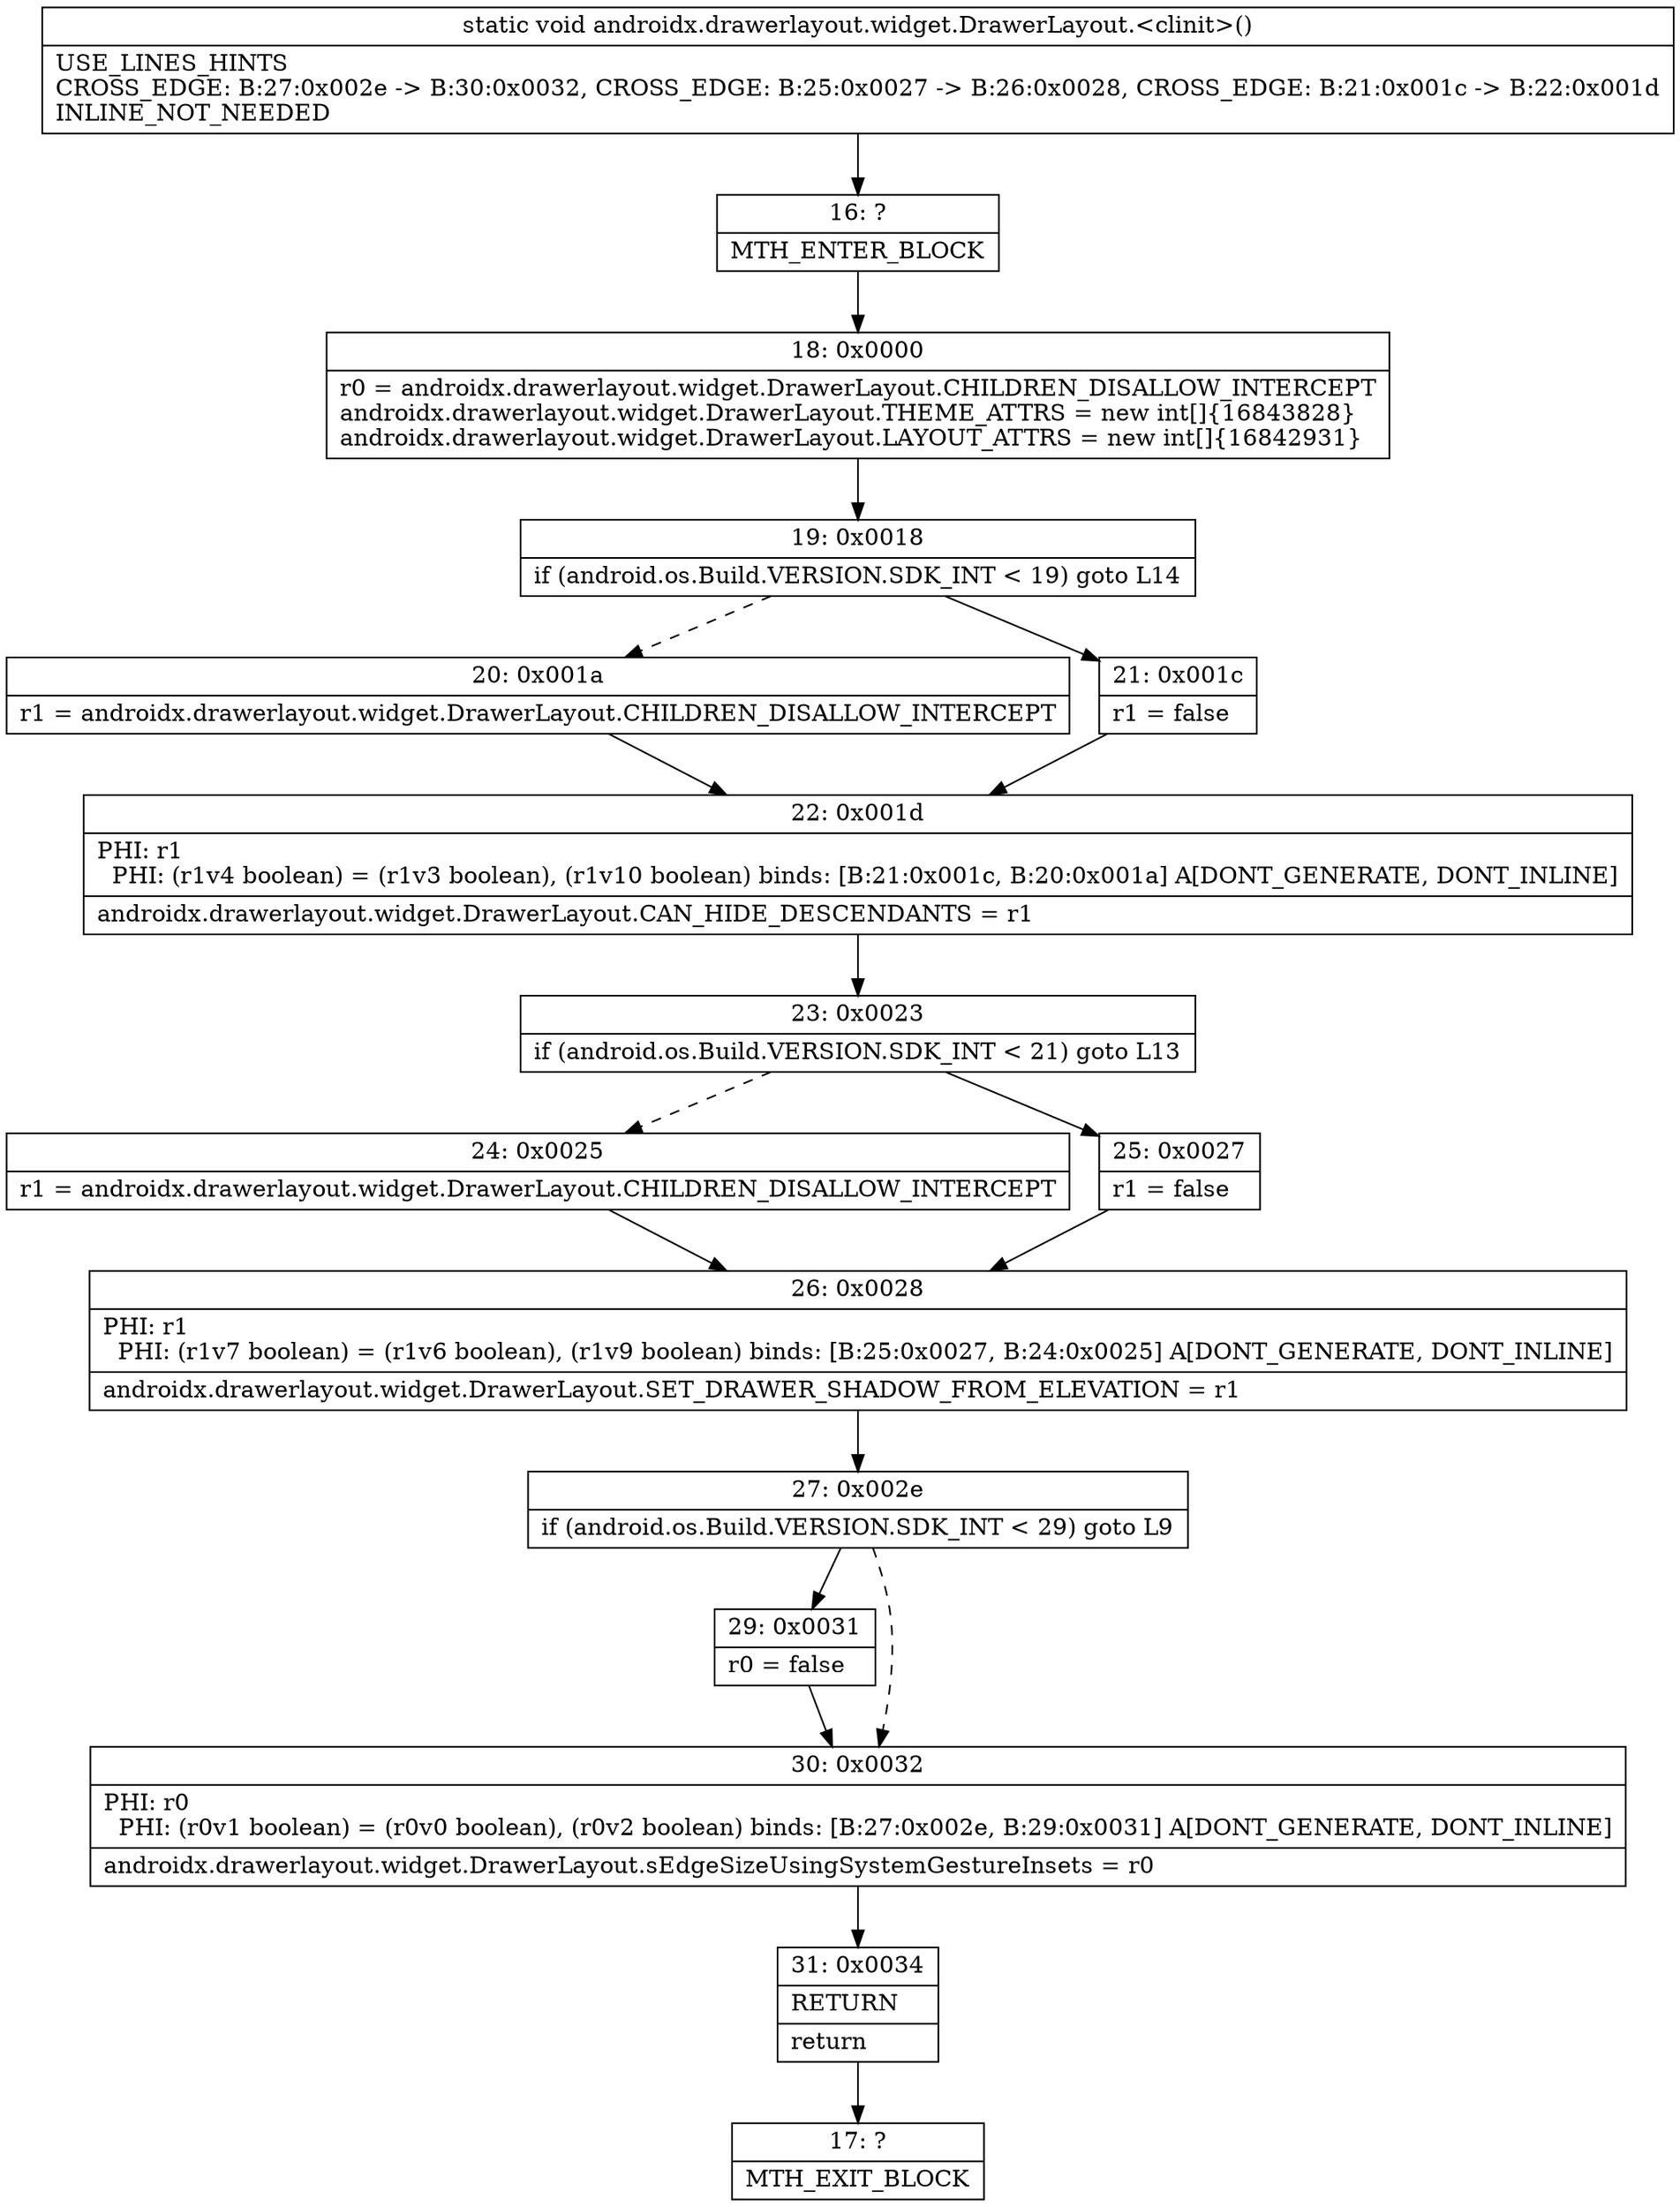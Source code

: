 digraph "CFG forandroidx.drawerlayout.widget.DrawerLayout.\<clinit\>()V" {
Node_16 [shape=record,label="{16\:\ ?|MTH_ENTER_BLOCK\l}"];
Node_18 [shape=record,label="{18\:\ 0x0000|r0 = androidx.drawerlayout.widget.DrawerLayout.CHILDREN_DISALLOW_INTERCEPT\landroidx.drawerlayout.widget.DrawerLayout.THEME_ATTRS = new int[]\{16843828\}\landroidx.drawerlayout.widget.DrawerLayout.LAYOUT_ATTRS = new int[]\{16842931\}\l}"];
Node_19 [shape=record,label="{19\:\ 0x0018|if (android.os.Build.VERSION.SDK_INT \< 19) goto L14\l}"];
Node_20 [shape=record,label="{20\:\ 0x001a|r1 = androidx.drawerlayout.widget.DrawerLayout.CHILDREN_DISALLOW_INTERCEPT\l}"];
Node_22 [shape=record,label="{22\:\ 0x001d|PHI: r1 \l  PHI: (r1v4 boolean) = (r1v3 boolean), (r1v10 boolean) binds: [B:21:0x001c, B:20:0x001a] A[DONT_GENERATE, DONT_INLINE]\l|androidx.drawerlayout.widget.DrawerLayout.CAN_HIDE_DESCENDANTS = r1\l}"];
Node_23 [shape=record,label="{23\:\ 0x0023|if (android.os.Build.VERSION.SDK_INT \< 21) goto L13\l}"];
Node_24 [shape=record,label="{24\:\ 0x0025|r1 = androidx.drawerlayout.widget.DrawerLayout.CHILDREN_DISALLOW_INTERCEPT\l}"];
Node_26 [shape=record,label="{26\:\ 0x0028|PHI: r1 \l  PHI: (r1v7 boolean) = (r1v6 boolean), (r1v9 boolean) binds: [B:25:0x0027, B:24:0x0025] A[DONT_GENERATE, DONT_INLINE]\l|androidx.drawerlayout.widget.DrawerLayout.SET_DRAWER_SHADOW_FROM_ELEVATION = r1\l}"];
Node_27 [shape=record,label="{27\:\ 0x002e|if (android.os.Build.VERSION.SDK_INT \< 29) goto L9\l}"];
Node_29 [shape=record,label="{29\:\ 0x0031|r0 = false\l}"];
Node_30 [shape=record,label="{30\:\ 0x0032|PHI: r0 \l  PHI: (r0v1 boolean) = (r0v0 boolean), (r0v2 boolean) binds: [B:27:0x002e, B:29:0x0031] A[DONT_GENERATE, DONT_INLINE]\l|androidx.drawerlayout.widget.DrawerLayout.sEdgeSizeUsingSystemGestureInsets = r0\l}"];
Node_31 [shape=record,label="{31\:\ 0x0034|RETURN\l|return\l}"];
Node_17 [shape=record,label="{17\:\ ?|MTH_EXIT_BLOCK\l}"];
Node_25 [shape=record,label="{25\:\ 0x0027|r1 = false\l}"];
Node_21 [shape=record,label="{21\:\ 0x001c|r1 = false\l}"];
MethodNode[shape=record,label="{static void androidx.drawerlayout.widget.DrawerLayout.\<clinit\>()  | USE_LINES_HINTS\lCROSS_EDGE: B:27:0x002e \-\> B:30:0x0032, CROSS_EDGE: B:25:0x0027 \-\> B:26:0x0028, CROSS_EDGE: B:21:0x001c \-\> B:22:0x001d\lINLINE_NOT_NEEDED\l}"];
MethodNode -> Node_16;Node_16 -> Node_18;
Node_18 -> Node_19;
Node_19 -> Node_20[style=dashed];
Node_19 -> Node_21;
Node_20 -> Node_22;
Node_22 -> Node_23;
Node_23 -> Node_24[style=dashed];
Node_23 -> Node_25;
Node_24 -> Node_26;
Node_26 -> Node_27;
Node_27 -> Node_29;
Node_27 -> Node_30[style=dashed];
Node_29 -> Node_30;
Node_30 -> Node_31;
Node_31 -> Node_17;
Node_25 -> Node_26;
Node_21 -> Node_22;
}

